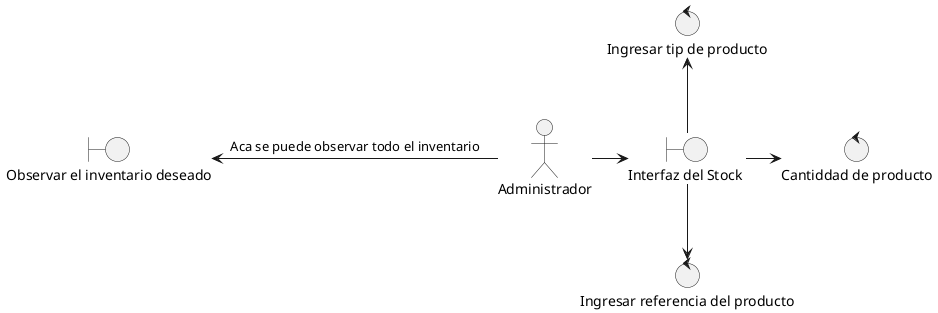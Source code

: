 @startuml

actor Administrador as administrador
boundary "Interfaz del Stock " as feInformacionStock
administrador-right-> feInformacionStock

control "Ingresar tip de producto" as ingresarTipoProducto

control "Ingresar referencia del producto" as ingresarReferenciaProducto

control "Cantiddad de producto" as cantidadProducto

feInformacionStock-up-> ingresarTipoProducto

feInformacionStock-down-> ingresarReferenciaProducto

feInformacionStock-right->cantidadProducto

boundary "Observar el inventario deseado" as inventario
administrador-left-> inventario:Aca se puede observar todo el inventario


@enduml

